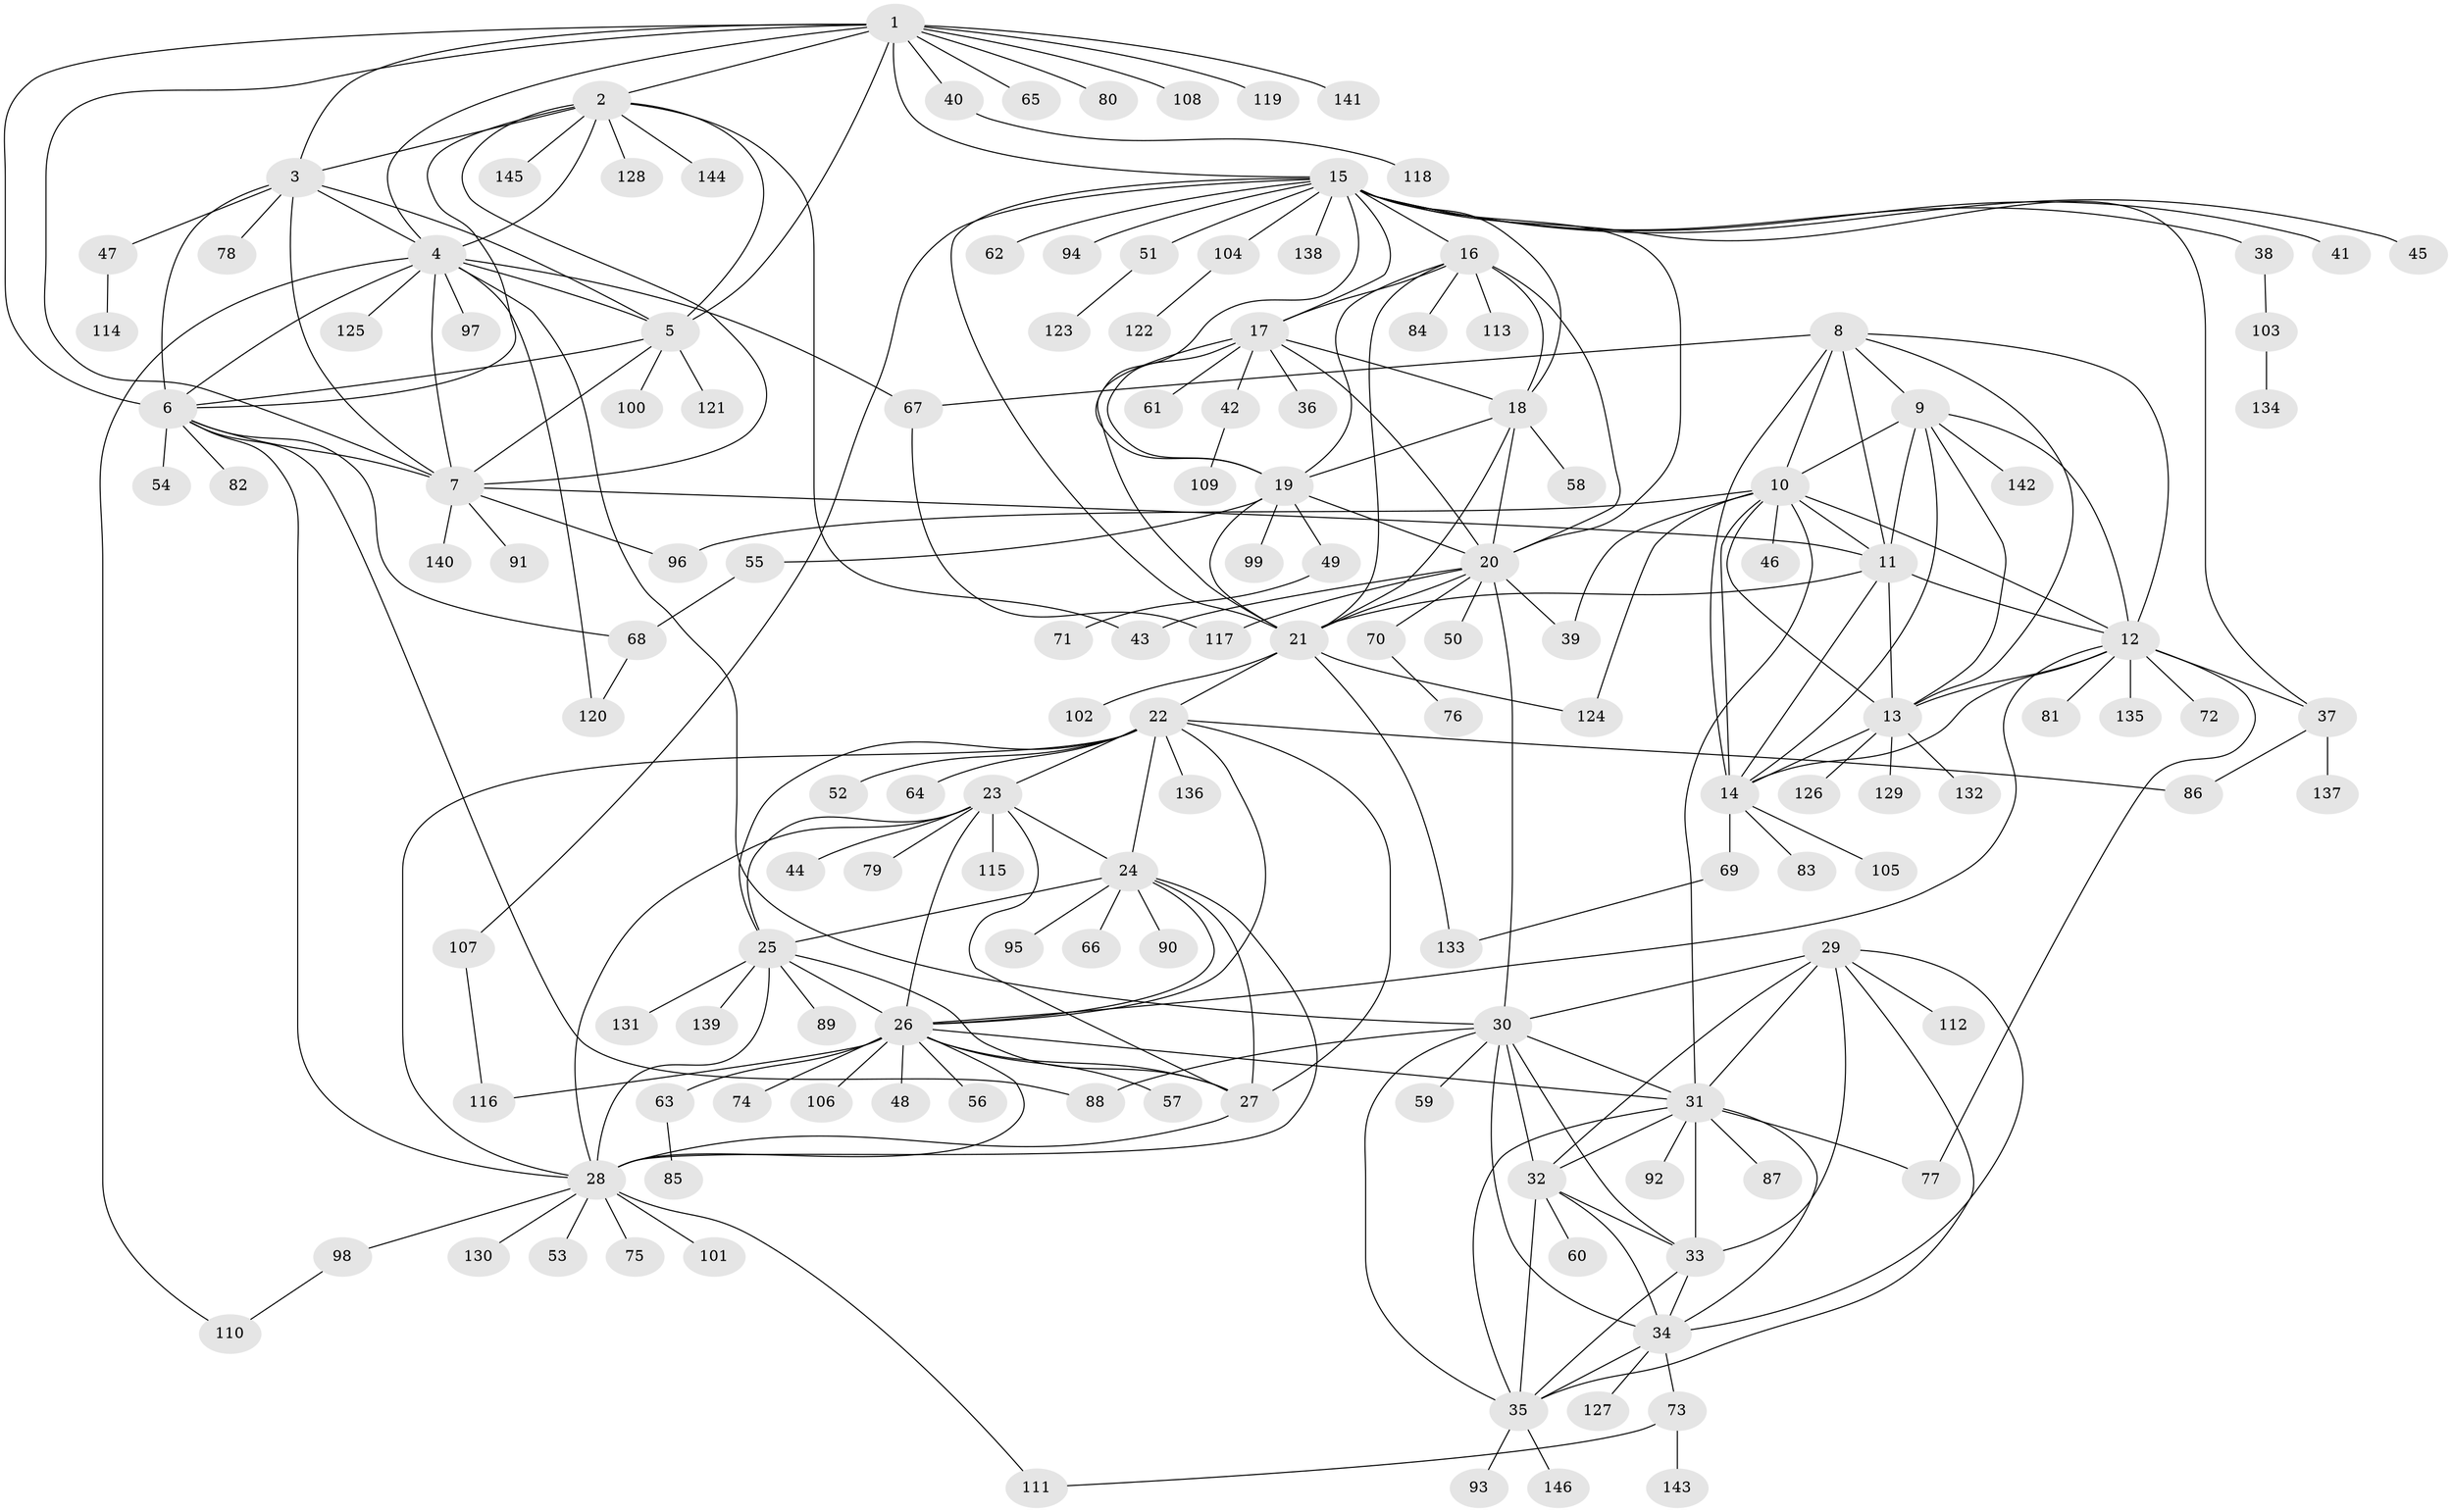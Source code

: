 // Generated by graph-tools (version 1.1) at 2025/54/03/09/25 04:54:57]
// undirected, 146 vertices, 242 edges
graph export_dot {
graph [start="1"]
  node [color=gray90,style=filled];
  1;
  2;
  3;
  4;
  5;
  6;
  7;
  8;
  9;
  10;
  11;
  12;
  13;
  14;
  15;
  16;
  17;
  18;
  19;
  20;
  21;
  22;
  23;
  24;
  25;
  26;
  27;
  28;
  29;
  30;
  31;
  32;
  33;
  34;
  35;
  36;
  37;
  38;
  39;
  40;
  41;
  42;
  43;
  44;
  45;
  46;
  47;
  48;
  49;
  50;
  51;
  52;
  53;
  54;
  55;
  56;
  57;
  58;
  59;
  60;
  61;
  62;
  63;
  64;
  65;
  66;
  67;
  68;
  69;
  70;
  71;
  72;
  73;
  74;
  75;
  76;
  77;
  78;
  79;
  80;
  81;
  82;
  83;
  84;
  85;
  86;
  87;
  88;
  89;
  90;
  91;
  92;
  93;
  94;
  95;
  96;
  97;
  98;
  99;
  100;
  101;
  102;
  103;
  104;
  105;
  106;
  107;
  108;
  109;
  110;
  111;
  112;
  113;
  114;
  115;
  116;
  117;
  118;
  119;
  120;
  121;
  122;
  123;
  124;
  125;
  126;
  127;
  128;
  129;
  130;
  131;
  132;
  133;
  134;
  135;
  136;
  137;
  138;
  139;
  140;
  141;
  142;
  143;
  144;
  145;
  146;
  1 -- 2;
  1 -- 3;
  1 -- 4;
  1 -- 5;
  1 -- 6;
  1 -- 7;
  1 -- 15;
  1 -- 40;
  1 -- 65;
  1 -- 80;
  1 -- 108;
  1 -- 119;
  1 -- 141;
  2 -- 3;
  2 -- 4;
  2 -- 5;
  2 -- 6;
  2 -- 7;
  2 -- 43;
  2 -- 128;
  2 -- 144;
  2 -- 145;
  3 -- 4;
  3 -- 5;
  3 -- 6;
  3 -- 7;
  3 -- 47;
  3 -- 78;
  4 -- 5;
  4 -- 6;
  4 -- 7;
  4 -- 30;
  4 -- 67;
  4 -- 97;
  4 -- 110;
  4 -- 120;
  4 -- 125;
  5 -- 6;
  5 -- 7;
  5 -- 100;
  5 -- 121;
  6 -- 7;
  6 -- 28;
  6 -- 54;
  6 -- 68;
  6 -- 82;
  6 -- 88;
  7 -- 11;
  7 -- 91;
  7 -- 96;
  7 -- 140;
  8 -- 9;
  8 -- 10;
  8 -- 11;
  8 -- 12;
  8 -- 13;
  8 -- 14;
  8 -- 67;
  9 -- 10;
  9 -- 11;
  9 -- 12;
  9 -- 13;
  9 -- 14;
  9 -- 142;
  10 -- 11;
  10 -- 12;
  10 -- 13;
  10 -- 14;
  10 -- 31;
  10 -- 39;
  10 -- 46;
  10 -- 96;
  10 -- 124;
  11 -- 12;
  11 -- 13;
  11 -- 14;
  11 -- 21;
  12 -- 13;
  12 -- 14;
  12 -- 26;
  12 -- 37;
  12 -- 72;
  12 -- 77;
  12 -- 81;
  12 -- 135;
  13 -- 14;
  13 -- 126;
  13 -- 129;
  13 -- 132;
  14 -- 69;
  14 -- 83;
  14 -- 105;
  15 -- 16;
  15 -- 17;
  15 -- 18;
  15 -- 19;
  15 -- 20;
  15 -- 21;
  15 -- 37;
  15 -- 38;
  15 -- 41;
  15 -- 45;
  15 -- 51;
  15 -- 62;
  15 -- 94;
  15 -- 104;
  15 -- 107;
  15 -- 138;
  16 -- 17;
  16 -- 18;
  16 -- 19;
  16 -- 20;
  16 -- 21;
  16 -- 84;
  16 -- 113;
  17 -- 18;
  17 -- 19;
  17 -- 20;
  17 -- 21;
  17 -- 36;
  17 -- 42;
  17 -- 61;
  18 -- 19;
  18 -- 20;
  18 -- 21;
  18 -- 58;
  19 -- 20;
  19 -- 21;
  19 -- 49;
  19 -- 55;
  19 -- 99;
  20 -- 21;
  20 -- 30;
  20 -- 39;
  20 -- 43;
  20 -- 50;
  20 -- 70;
  20 -- 117;
  21 -- 22;
  21 -- 102;
  21 -- 124;
  21 -- 133;
  22 -- 23;
  22 -- 24;
  22 -- 25;
  22 -- 26;
  22 -- 27;
  22 -- 28;
  22 -- 52;
  22 -- 64;
  22 -- 86;
  22 -- 136;
  23 -- 24;
  23 -- 25;
  23 -- 26;
  23 -- 27;
  23 -- 28;
  23 -- 44;
  23 -- 79;
  23 -- 115;
  24 -- 25;
  24 -- 26;
  24 -- 27;
  24 -- 28;
  24 -- 66;
  24 -- 90;
  24 -- 95;
  25 -- 26;
  25 -- 27;
  25 -- 28;
  25 -- 89;
  25 -- 131;
  25 -- 139;
  26 -- 27;
  26 -- 28;
  26 -- 31;
  26 -- 48;
  26 -- 56;
  26 -- 57;
  26 -- 63;
  26 -- 74;
  26 -- 106;
  26 -- 116;
  27 -- 28;
  28 -- 53;
  28 -- 75;
  28 -- 98;
  28 -- 101;
  28 -- 111;
  28 -- 130;
  29 -- 30;
  29 -- 31;
  29 -- 32;
  29 -- 33;
  29 -- 34;
  29 -- 35;
  29 -- 112;
  30 -- 31;
  30 -- 32;
  30 -- 33;
  30 -- 34;
  30 -- 35;
  30 -- 59;
  30 -- 88;
  31 -- 32;
  31 -- 33;
  31 -- 34;
  31 -- 35;
  31 -- 77;
  31 -- 87;
  31 -- 92;
  32 -- 33;
  32 -- 34;
  32 -- 35;
  32 -- 60;
  33 -- 34;
  33 -- 35;
  34 -- 35;
  34 -- 73;
  34 -- 127;
  35 -- 93;
  35 -- 146;
  37 -- 86;
  37 -- 137;
  38 -- 103;
  40 -- 118;
  42 -- 109;
  47 -- 114;
  49 -- 71;
  51 -- 123;
  55 -- 68;
  63 -- 85;
  67 -- 117;
  68 -- 120;
  69 -- 133;
  70 -- 76;
  73 -- 111;
  73 -- 143;
  98 -- 110;
  103 -- 134;
  104 -- 122;
  107 -- 116;
}
